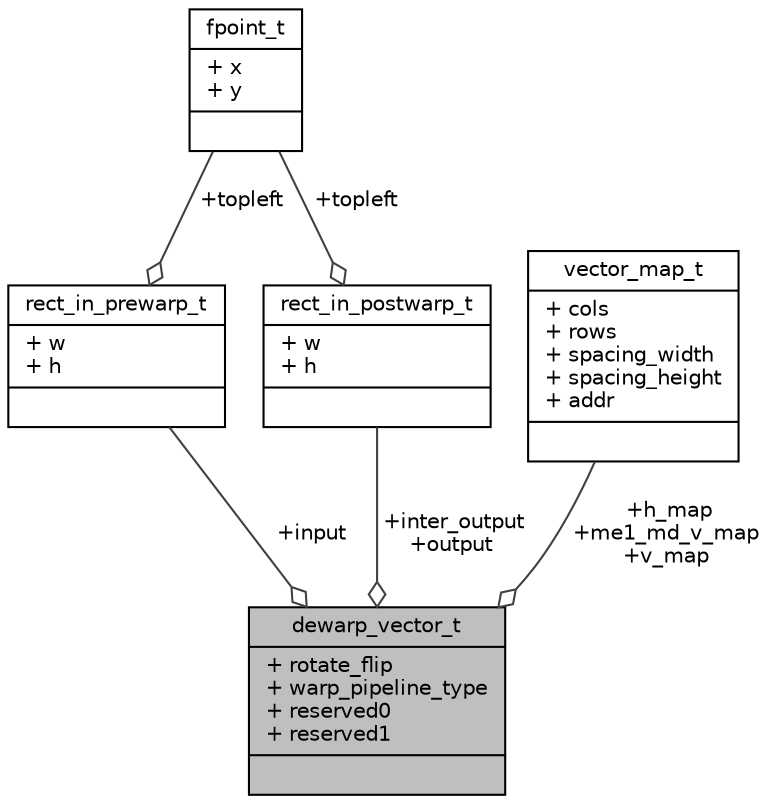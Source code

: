digraph "dewarp_vector_t"
{
 // INTERACTIVE_SVG=YES
 // LATEX_PDF_SIZE
  bgcolor="transparent";
  edge [fontname="Helvetica",fontsize="10",labelfontname="Helvetica",labelfontsize="10"];
  node [fontname="Helvetica",fontsize="10",shape=record];
  Node1 [label="{dewarp_vector_t\n|+ rotate_flip\l+ warp_pipeline_type\l+ reserved0\l+ reserved1\l|}",height=0.2,width=0.4,color="black", fillcolor="grey75", style="filled", fontcolor="black",tooltip="warp vector for one area."];
  Node2 -> Node1 [color="grey25",fontsize="10",style="solid",label=" +input" ,arrowhead="odiamond",fontname="Helvetica"];
  Node2 [label="{rect_in_prewarp_t\n|+ w\l+ h\l|}",height=0.2,width=0.4,color="black",URL="$df/d0a/structrect__in__prewarp__t.html",tooltip="window information before any warp process"];
  Node3 -> Node2 [color="grey25",fontsize="10",style="solid",label=" +topleft" ,arrowhead="odiamond",fontname="Helvetica"];
  Node3 [label="{fpoint_t\n|+ x\l+ y\l|}",height=0.2,width=0.4,color="black",URL="$de/dc8/structfpoint__t.html",tooltip="point coordinate value in float."];
  Node4 -> Node1 [color="grey25",fontsize="10",style="solid",label=" +inter_output\n+output" ,arrowhead="odiamond",fontname="Helvetica"];
  Node4 [label="{rect_in_postwarp_t\n|+ w\l+ h\l|}",height=0.2,width=0.4,color="black",URL="$d1/d2b/structrect__in__postwarp__t.html",tooltip="window information after any warp process"];
  Node3 -> Node4 [color="grey25",fontsize="10",style="solid",label=" +topleft" ,arrowhead="odiamond",fontname="Helvetica"];
  Node5 -> Node1 [color="grey25",fontsize="10",style="solid",label=" +h_map\n+me1_md_v_map\n+v_map" ,arrowhead="odiamond",fontname="Helvetica"];
  Node5 [label="{vector_map_t\n|+ cols\l+ rows\l+ spacing_width\l+ spacing_height\l+ addr\l|}",height=0.2,width=0.4,color="black",URL="$d3/dad/structvector__map__t.html",tooltip="vector map."];
}
